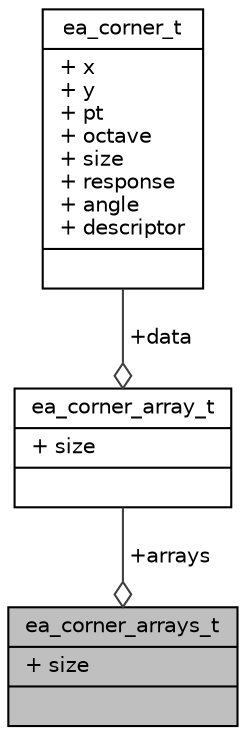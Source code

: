 digraph "ea_corner_arrays_t"
{
 // INTERACTIVE_SVG=YES
 // LATEX_PDF_SIZE
  bgcolor="transparent";
  edge [fontname="Helvetica",fontsize="10",labelfontname="Helvetica",labelfontsize="10"];
  node [fontname="Helvetica",fontsize="10",shape=record];
  Node1 [label="{ea_corner_arrays_t\n|+ size\l|}",height=0.2,width=0.4,color="black", fillcolor="grey75", style="filled", fontcolor="black",tooltip=" "];
  Node2 -> Node1 [color="grey25",fontsize="10",style="solid",label=" +arrays" ,arrowhead="odiamond",fontname="Helvetica"];
  Node2 [label="{ea_corner_array_t\n|+ size\l|}",height=0.2,width=0.4,color="black",URL="$d8/dce/structea__corner__array__t.html",tooltip=" "];
  Node3 -> Node2 [color="grey25",fontsize="10",style="solid",label=" +data" ,arrowhead="odiamond",fontname="Helvetica"];
  Node3 [label="{ea_corner_t\n|+ x\l+ y\l+ pt\l+ octave\l+ size\l+ response\l+ angle\l+ descriptor\l|}",height=0.2,width=0.4,color="black",URL="$d5/dd7/structea__corner__t.html",tooltip=" "];
}
